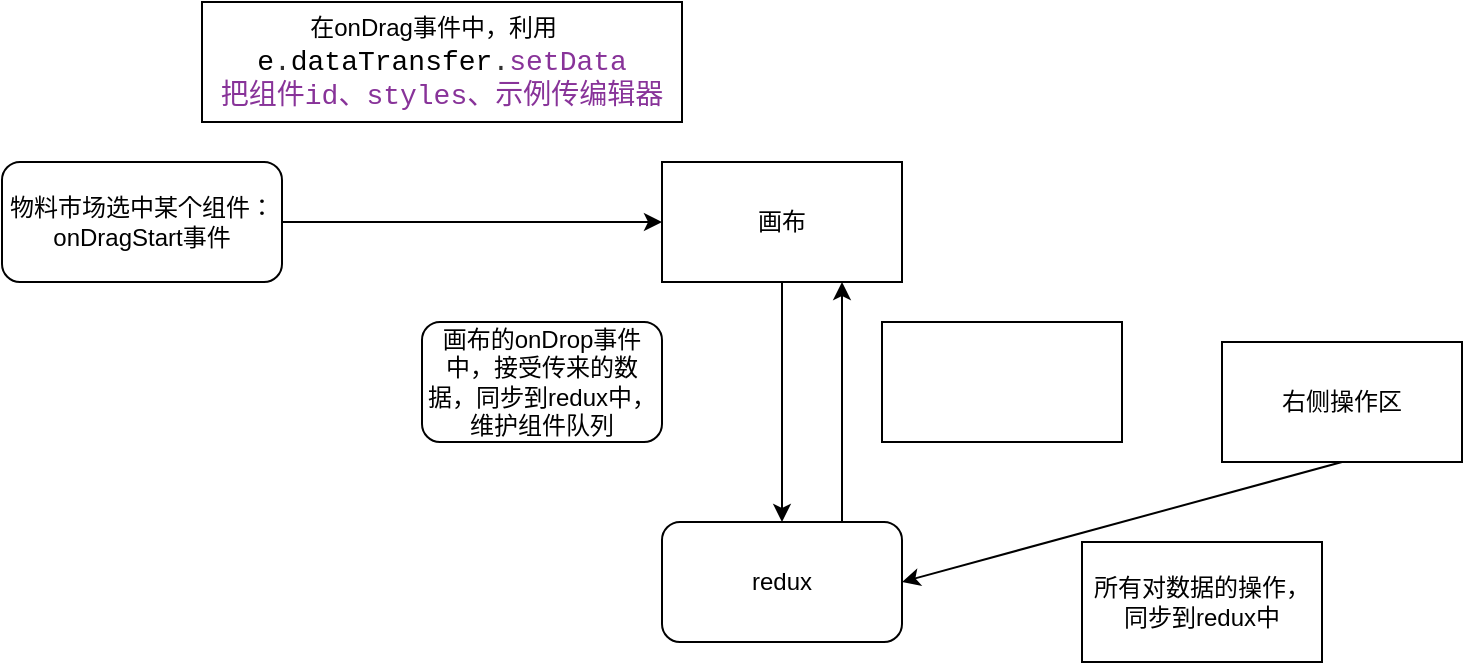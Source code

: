 <mxfile>
    <diagram id="LVwN7jVTry1m6g6lEoOZ" name="第 1 页">
        <mxGraphModel dx="1158" dy="434" grid="1" gridSize="10" guides="1" tooltips="1" connect="1" arrows="1" fold="1" page="1" pageScale="1" pageWidth="827" pageHeight="1169" math="0" shadow="0">
            <root>
                <mxCell id="0"/>
                <mxCell id="1" parent="0"/>
                <mxCell id="4" style="edgeStyle=none;html=1;exitX=1;exitY=0.5;exitDx=0;exitDy=0;entryX=0;entryY=0.5;entryDx=0;entryDy=0;" edge="1" parent="1" source="2" target="3">
                    <mxGeometry relative="1" as="geometry"/>
                </mxCell>
                <mxCell id="2" value="物料市场选中某个组件：onDragStart事件" style="rounded=1;whiteSpace=wrap;html=1;" vertex="1" parent="1">
                    <mxGeometry x="40" y="110" width="140" height="60" as="geometry"/>
                </mxCell>
                <mxCell id="7" style="edgeStyle=none;html=1;exitX=0.5;exitY=1;exitDx=0;exitDy=0;entryX=0.5;entryY=0;entryDx=0;entryDy=0;" edge="1" parent="1" source="3" target="6">
                    <mxGeometry relative="1" as="geometry"/>
                </mxCell>
                <mxCell id="3" value="画布" style="rounded=0;whiteSpace=wrap;html=1;" vertex="1" parent="1">
                    <mxGeometry x="370" y="110" width="120" height="60" as="geometry"/>
                </mxCell>
                <mxCell id="5" value="在onDrag事件中，利用&lt;span style=&quot;background-color: rgb(255 , 255 , 255) ; color: rgb(48 , 48 , 48) ; font-family: &amp;#34;source code pro&amp;#34; , &amp;#34;courier new&amp;#34; , monospace , &amp;#34;consolas&amp;#34; , &amp;#34;courier new&amp;#34; , monospace ; font-size: 14px&quot;&gt;&amp;nbsp; &lt;/span&gt;&lt;span style=&quot;font-family: &amp;#34;source code pro&amp;#34; , &amp;#34;courier new&amp;#34; , monospace , &amp;#34;consolas&amp;#34; , &amp;#34;courier new&amp;#34; , monospace ; font-size: 14px&quot;&gt;e&lt;/span&gt;&lt;span style=&quot;background-color: rgb(255 , 255 , 255) ; color: rgb(48 , 48 , 48) ; font-family: &amp;#34;source code pro&amp;#34; , &amp;#34;courier new&amp;#34; , monospace , &amp;#34;consolas&amp;#34; , &amp;#34;courier new&amp;#34; , monospace ; font-size: 14px&quot;&gt;.&lt;/span&gt;&lt;span style=&quot;font-family: &amp;#34;source code pro&amp;#34; , &amp;#34;courier new&amp;#34; , monospace , &amp;#34;consolas&amp;#34; , &amp;#34;courier new&amp;#34; , monospace ; font-size: 14px&quot;&gt;dataTransfer&lt;/span&gt;&lt;span style=&quot;background-color: rgb(255 , 255 , 255) ; color: rgb(48 , 48 , 48) ; font-family: &amp;#34;source code pro&amp;#34; , &amp;#34;courier new&amp;#34; , monospace , &amp;#34;consolas&amp;#34; , &amp;#34;courier new&amp;#34; , monospace ; font-size: 14px&quot;&gt;.&lt;/span&gt;&lt;span style=&quot;font-family: &amp;#34;source code pro&amp;#34; , &amp;#34;courier new&amp;#34; , monospace , &amp;#34;consolas&amp;#34; , &amp;#34;courier new&amp;#34; , monospace ; font-size: 14px ; color: rgb(136 , 51 , 153)&quot;&gt;setData&lt;br&gt;把组件id、styles、示例传编辑器&lt;br&gt;&lt;/span&gt;" style="rounded=0;whiteSpace=wrap;html=1;" vertex="1" parent="1">
                    <mxGeometry x="140" y="30" width="240" height="60" as="geometry"/>
                </mxCell>
                <mxCell id="13" style="edgeStyle=none;html=1;exitX=0.75;exitY=0;exitDx=0;exitDy=0;entryX=0.75;entryY=1;entryDx=0;entryDy=0;" edge="1" parent="1" source="6" target="3">
                    <mxGeometry relative="1" as="geometry"/>
                </mxCell>
                <mxCell id="6" value="redux" style="rounded=1;whiteSpace=wrap;html=1;" vertex="1" parent="1">
                    <mxGeometry x="370" y="290" width="120" height="60" as="geometry"/>
                </mxCell>
                <mxCell id="8" value="画布的onDrop事件中，接受传来的数据，同步到redux中，维护组件队列" style="rounded=1;whiteSpace=wrap;html=1;" vertex="1" parent="1">
                    <mxGeometry x="250" y="190" width="120" height="60" as="geometry"/>
                </mxCell>
                <mxCell id="10" style="edgeStyle=none;html=1;exitX=0.5;exitY=1;exitDx=0;exitDy=0;entryX=1;entryY=0.5;entryDx=0;entryDy=0;" edge="1" parent="1" source="9" target="6">
                    <mxGeometry relative="1" as="geometry"/>
                </mxCell>
                <mxCell id="9" value="右侧操作区" style="rounded=0;whiteSpace=wrap;html=1;" vertex="1" parent="1">
                    <mxGeometry x="650" y="200" width="120" height="60" as="geometry"/>
                </mxCell>
                <mxCell id="11" value="所有对数据的操作，同步到redux中" style="rounded=0;whiteSpace=wrap;html=1;" vertex="1" parent="1">
                    <mxGeometry x="580" y="300" width="120" height="60" as="geometry"/>
                </mxCell>
                <mxCell id="14" value="" style="rounded=0;whiteSpace=wrap;html=1;" vertex="1" parent="1">
                    <mxGeometry x="480" y="190" width="120" height="60" as="geometry"/>
                </mxCell>
            </root>
        </mxGraphModel>
    </diagram>
</mxfile>